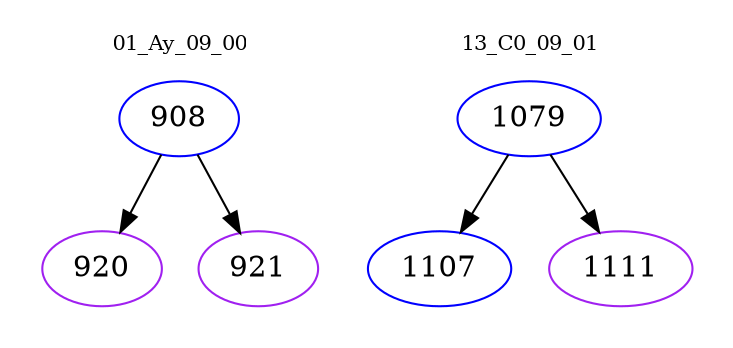 digraph{
subgraph cluster_0 {
color = white
label = "01_Ay_09_00";
fontsize=10;
T0_908 [label="908", color="blue"]
T0_908 -> T0_920 [color="black"]
T0_920 [label="920", color="purple"]
T0_908 -> T0_921 [color="black"]
T0_921 [label="921", color="purple"]
}
subgraph cluster_1 {
color = white
label = "13_C0_09_01";
fontsize=10;
T1_1079 [label="1079", color="blue"]
T1_1079 -> T1_1107 [color="black"]
T1_1107 [label="1107", color="blue"]
T1_1079 -> T1_1111 [color="black"]
T1_1111 [label="1111", color="purple"]
}
}
